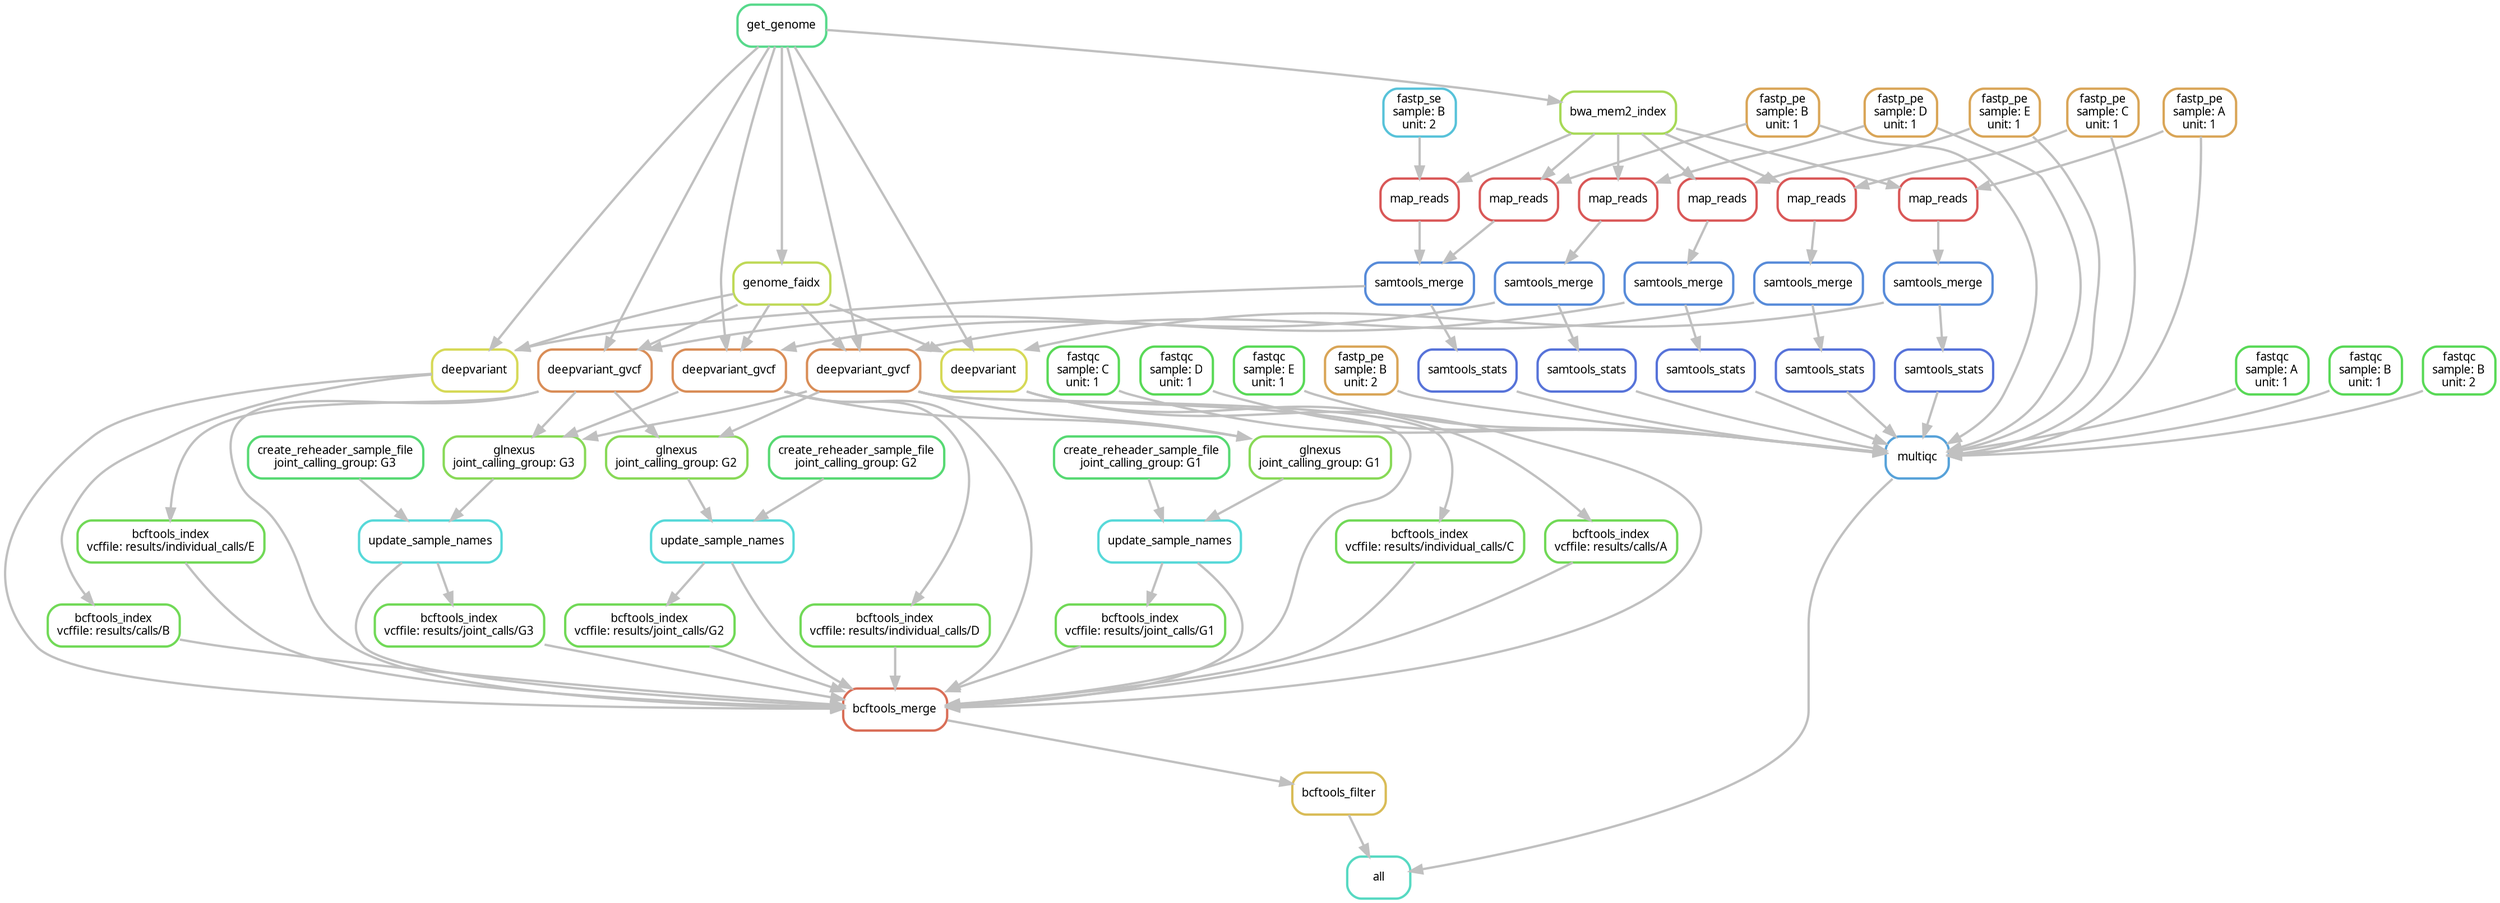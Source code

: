 digraph snakemake_dag {
    graph[bgcolor=white, margin=0];
    node[shape=box, style=rounded, fontname=sans,                 fontsize=10, penwidth=2];
    edge[penwidth=2, color=grey];
	0[label = "all", color = "0.47 0.6 0.85", style="rounded"];
	1[label = "bcftools_filter", color = "0.13 0.6 0.85", style="rounded"];
	2[label = "bcftools_merge", color = "0.03 0.6 0.85", style="rounded"];
	3[label = "deepvariant", color = "0.17 0.6 0.85", style="rounded"];
	4[label = "samtools_merge", color = "0.60 0.6 0.85", style="rounded"];
	5[label = "map_reads", color = "0.00 0.6 0.85", style="rounded"];
	6[label = "fastp_pe\nsample: A\nunit: 1", color = "0.10 0.6 0.85", style="rounded"];
	7[label = "bwa_mem2_index", color = "0.23 0.6 0.85", style="rounded"];
	8[label = "get_genome", color = "0.40 0.6 0.85", style="rounded"];
	9[label = "genome_faidx", color = "0.20 0.6 0.85", style="rounded"];
	10[label = "deepvariant", color = "0.17 0.6 0.85", style="rounded"];
	11[label = "samtools_merge", color = "0.60 0.6 0.85", style="rounded"];
	12[label = "map_reads", color = "0.00 0.6 0.85", style="rounded"];
	13[label = "fastp_pe\nsample: B\nunit: 1", color = "0.10 0.6 0.85", style="rounded"];
	14[label = "map_reads", color = "0.00 0.6 0.85", style="rounded"];
	15[label = "fastp_se\nsample: B\nunit: 2", color = "0.53 0.6 0.85", style="rounded"];
	16[label = "deepvariant_gvcf", color = "0.07 0.6 0.85", style="rounded"];
	17[label = "samtools_merge", color = "0.60 0.6 0.85", style="rounded"];
	18[label = "map_reads", color = "0.00 0.6 0.85", style="rounded"];
	19[label = "fastp_pe\nsample: C\nunit: 1", color = "0.10 0.6 0.85", style="rounded"];
	20[label = "deepvariant_gvcf", color = "0.07 0.6 0.85", style="rounded"];
	21[label = "samtools_merge", color = "0.60 0.6 0.85", style="rounded"];
	22[label = "map_reads", color = "0.00 0.6 0.85", style="rounded"];
	23[label = "fastp_pe\nsample: D\nunit: 1", color = "0.10 0.6 0.85", style="rounded"];
	24[label = "deepvariant_gvcf", color = "0.07 0.6 0.85", style="rounded"];
	25[label = "samtools_merge", color = "0.60 0.6 0.85", style="rounded"];
	26[label = "map_reads", color = "0.00 0.6 0.85", style="rounded"];
	27[label = "fastp_pe\nsample: E\nunit: 1", color = "0.10 0.6 0.85", style="rounded"];
	28[label = "update_sample_names", color = "0.50 0.6 0.85", style="rounded"];
	29[label = "glnexus\njoint_calling_group: G1", color = "0.27 0.6 0.85", style="rounded"];
	30[label = "create_reheader_sample_file\njoint_calling_group: G1", color = "0.37 0.6 0.85", style="rounded"];
	31[label = "update_sample_names", color = "0.50 0.6 0.85", style="rounded"];
	32[label = "glnexus\njoint_calling_group: G2", color = "0.27 0.6 0.85", style="rounded"];
	33[label = "create_reheader_sample_file\njoint_calling_group: G2", color = "0.37 0.6 0.85", style="rounded"];
	34[label = "update_sample_names", color = "0.50 0.6 0.85", style="rounded"];
	35[label = "glnexus\njoint_calling_group: G3", color = "0.27 0.6 0.85", style="rounded"];
	36[label = "create_reheader_sample_file\njoint_calling_group: G3", color = "0.37 0.6 0.85", style="rounded"];
	37[label = "bcftools_index\nvcffile: results/calls/A", color = "0.30 0.6 0.85", style="rounded"];
	38[label = "bcftools_index\nvcffile: results/calls/B", color = "0.30 0.6 0.85", style="rounded"];
	39[label = "bcftools_index\nvcffile: results/individual_calls/C", color = "0.30 0.6 0.85", style="rounded"];
	40[label = "bcftools_index\nvcffile: results/individual_calls/D", color = "0.30 0.6 0.85", style="rounded"];
	41[label = "bcftools_index\nvcffile: results/individual_calls/E", color = "0.30 0.6 0.85", style="rounded"];
	42[label = "bcftools_index\nvcffile: results/joint_calls/G1", color = "0.30 0.6 0.85", style="rounded"];
	43[label = "bcftools_index\nvcffile: results/joint_calls/G2", color = "0.30 0.6 0.85", style="rounded"];
	44[label = "bcftools_index\nvcffile: results/joint_calls/G3", color = "0.30 0.6 0.85", style="rounded"];
	45[label = "multiqc", color = "0.57 0.6 0.85", style="rounded"];
	46[label = "samtools_stats", color = "0.63 0.6 0.85", style="rounded"];
	47[label = "samtools_stats", color = "0.63 0.6 0.85", style="rounded"];
	48[label = "samtools_stats", color = "0.63 0.6 0.85", style="rounded"];
	49[label = "samtools_stats", color = "0.63 0.6 0.85", style="rounded"];
	50[label = "samtools_stats", color = "0.63 0.6 0.85", style="rounded"];
	51[label = "fastqc\nsample: A\nunit: 1", color = "0.33 0.6 0.85", style="rounded"];
	52[label = "fastqc\nsample: B\nunit: 1", color = "0.33 0.6 0.85", style="rounded"];
	53[label = "fastqc\nsample: B\nunit: 2", color = "0.33 0.6 0.85", style="rounded"];
	54[label = "fastqc\nsample: C\nunit: 1", color = "0.33 0.6 0.85", style="rounded"];
	55[label = "fastqc\nsample: D\nunit: 1", color = "0.33 0.6 0.85", style="rounded"];
	56[label = "fastqc\nsample: E\nunit: 1", color = "0.33 0.6 0.85", style="rounded"];
	57[label = "fastp_pe\nsample: B\nunit: 2", color = "0.10 0.6 0.85", style="rounded"];
	1 -> 0
	45 -> 0
	2 -> 1
	3 -> 2
	10 -> 2
	16 -> 2
	20 -> 2
	24 -> 2
	28 -> 2
	31 -> 2
	34 -> 2
	37 -> 2
	38 -> 2
	39 -> 2
	40 -> 2
	41 -> 2
	42 -> 2
	43 -> 2
	44 -> 2
	4 -> 3
	8 -> 3
	9 -> 3
	5 -> 4
	6 -> 5
	7 -> 5
	8 -> 7
	8 -> 9
	11 -> 10
	8 -> 10
	9 -> 10
	12 -> 11
	14 -> 11
	13 -> 12
	7 -> 12
	15 -> 14
	7 -> 14
	17 -> 16
	8 -> 16
	9 -> 16
	18 -> 17
	19 -> 18
	7 -> 18
	21 -> 20
	8 -> 20
	9 -> 20
	22 -> 21
	23 -> 22
	7 -> 22
	25 -> 24
	8 -> 24
	9 -> 24
	26 -> 25
	27 -> 26
	7 -> 26
	29 -> 28
	30 -> 28
	20 -> 29
	16 -> 29
	32 -> 31
	33 -> 31
	24 -> 32
	16 -> 32
	35 -> 34
	36 -> 34
	24 -> 35
	20 -> 35
	16 -> 35
	3 -> 37
	10 -> 38
	16 -> 39
	20 -> 40
	24 -> 41
	28 -> 42
	31 -> 43
	34 -> 44
	46 -> 45
	47 -> 45
	48 -> 45
	49 -> 45
	50 -> 45
	51 -> 45
	52 -> 45
	53 -> 45
	54 -> 45
	55 -> 45
	56 -> 45
	6 -> 45
	13 -> 45
	57 -> 45
	19 -> 45
	23 -> 45
	27 -> 45
	4 -> 46
	11 -> 47
	17 -> 48
	21 -> 49
	25 -> 50
}            
